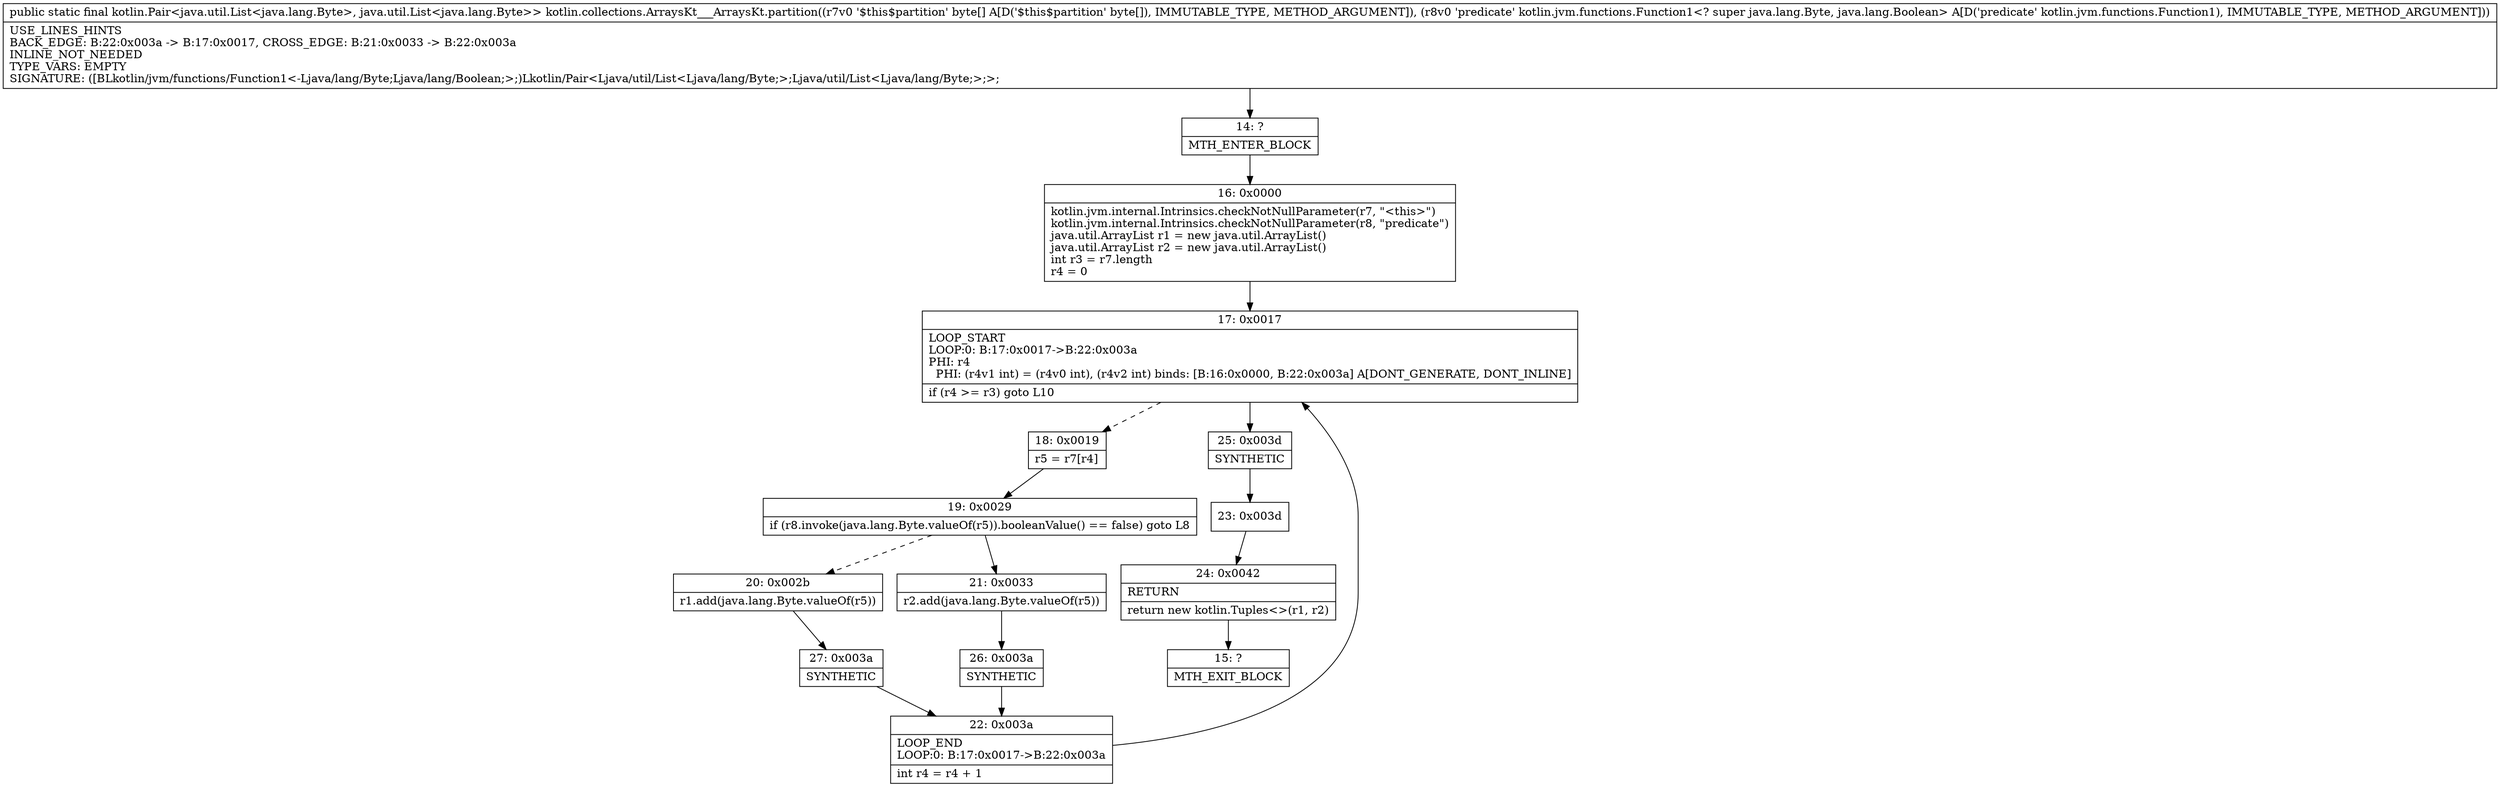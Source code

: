 digraph "CFG forkotlin.collections.ArraysKt___ArraysKt.partition([BLkotlin\/jvm\/functions\/Function1;)Lkotlin\/Pair;" {
Node_14 [shape=record,label="{14\:\ ?|MTH_ENTER_BLOCK\l}"];
Node_16 [shape=record,label="{16\:\ 0x0000|kotlin.jvm.internal.Intrinsics.checkNotNullParameter(r7, \"\<this\>\")\lkotlin.jvm.internal.Intrinsics.checkNotNullParameter(r8, \"predicate\")\ljava.util.ArrayList r1 = new java.util.ArrayList()\ljava.util.ArrayList r2 = new java.util.ArrayList()\lint r3 = r7.length\lr4 = 0\l}"];
Node_17 [shape=record,label="{17\:\ 0x0017|LOOP_START\lLOOP:0: B:17:0x0017\-\>B:22:0x003a\lPHI: r4 \l  PHI: (r4v1 int) = (r4v0 int), (r4v2 int) binds: [B:16:0x0000, B:22:0x003a] A[DONT_GENERATE, DONT_INLINE]\l|if (r4 \>= r3) goto L10\l}"];
Node_18 [shape=record,label="{18\:\ 0x0019|r5 = r7[r4]\l}"];
Node_19 [shape=record,label="{19\:\ 0x0029|if (r8.invoke(java.lang.Byte.valueOf(r5)).booleanValue() == false) goto L8\l}"];
Node_20 [shape=record,label="{20\:\ 0x002b|r1.add(java.lang.Byte.valueOf(r5))\l}"];
Node_27 [shape=record,label="{27\:\ 0x003a|SYNTHETIC\l}"];
Node_22 [shape=record,label="{22\:\ 0x003a|LOOP_END\lLOOP:0: B:17:0x0017\-\>B:22:0x003a\l|int r4 = r4 + 1\l}"];
Node_21 [shape=record,label="{21\:\ 0x0033|r2.add(java.lang.Byte.valueOf(r5))\l}"];
Node_26 [shape=record,label="{26\:\ 0x003a|SYNTHETIC\l}"];
Node_25 [shape=record,label="{25\:\ 0x003d|SYNTHETIC\l}"];
Node_23 [shape=record,label="{23\:\ 0x003d}"];
Node_24 [shape=record,label="{24\:\ 0x0042|RETURN\l|return new kotlin.Tuples\<\>(r1, r2)\l}"];
Node_15 [shape=record,label="{15\:\ ?|MTH_EXIT_BLOCK\l}"];
MethodNode[shape=record,label="{public static final kotlin.Pair\<java.util.List\<java.lang.Byte\>, java.util.List\<java.lang.Byte\>\> kotlin.collections.ArraysKt___ArraysKt.partition((r7v0 '$this$partition' byte[] A[D('$this$partition' byte[]), IMMUTABLE_TYPE, METHOD_ARGUMENT]), (r8v0 'predicate' kotlin.jvm.functions.Function1\<? super java.lang.Byte, java.lang.Boolean\> A[D('predicate' kotlin.jvm.functions.Function1), IMMUTABLE_TYPE, METHOD_ARGUMENT]))  | USE_LINES_HINTS\lBACK_EDGE: B:22:0x003a \-\> B:17:0x0017, CROSS_EDGE: B:21:0x0033 \-\> B:22:0x003a\lINLINE_NOT_NEEDED\lTYPE_VARS: EMPTY\lSIGNATURE: ([BLkotlin\/jvm\/functions\/Function1\<\-Ljava\/lang\/Byte;Ljava\/lang\/Boolean;\>;)Lkotlin\/Pair\<Ljava\/util\/List\<Ljava\/lang\/Byte;\>;Ljava\/util\/List\<Ljava\/lang\/Byte;\>;\>;\l}"];
MethodNode -> Node_14;Node_14 -> Node_16;
Node_16 -> Node_17;
Node_17 -> Node_18[style=dashed];
Node_17 -> Node_25;
Node_18 -> Node_19;
Node_19 -> Node_20[style=dashed];
Node_19 -> Node_21;
Node_20 -> Node_27;
Node_27 -> Node_22;
Node_22 -> Node_17;
Node_21 -> Node_26;
Node_26 -> Node_22;
Node_25 -> Node_23;
Node_23 -> Node_24;
Node_24 -> Node_15;
}

